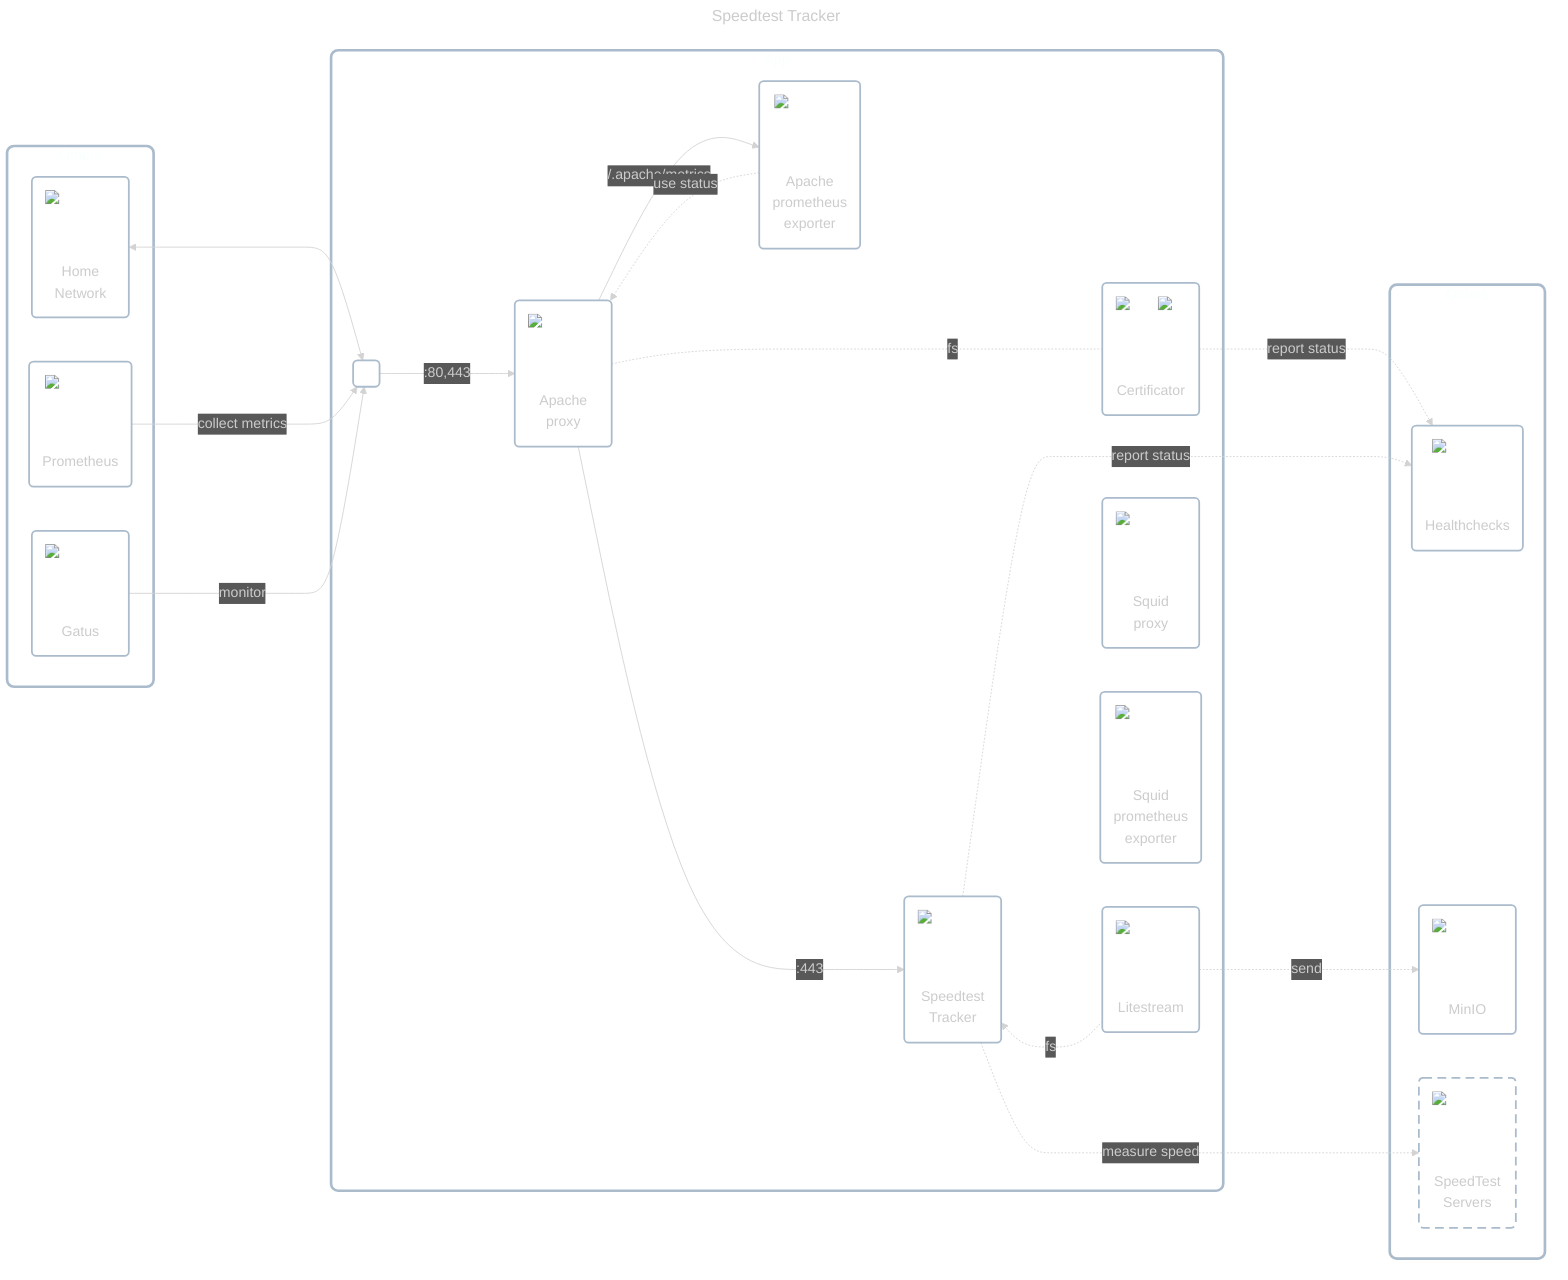 ---
title: Speedtest Tracker
config:
    theme: dark
---

flowchart LR
    classDef cluster fill:#ffffff00,stroke:#aabbccff,stroke-width:3px,rx:8px,ry:8px;
    classDef node fill:#ffffff00,stroke:#aabbccff,stroke-width:2px,rx:5px,ry:5px;
    classDef dashed_border stroke-dasharray:10 6;

    subgraph others_1["Others"]
        home_network("<div style='position:relative;width:80px;height:80px;margin:0 auto;margin-bottom:0.1em'><img src='../../../../icons/network.png' style='min-width:80px;max-width:80px' /></div>Home<br/>Network")
        prometheus("<div style='position:relative;width:80px;height:80px;margin:0 auto;margin-bottom:0.5em'><img src='../../../../icons/prometheus.png' style='min-width:80px;max-width:80px' /></div>Prometheus")
        gatus("<div style='position:relative;width:80px;height:80px;margin:0 auto;margin-bottom:0.5em'><img src='../../../../icons/gatus.png' style='min-width:80px;max-width:80px' /></div>Gatus")
    end

    subgraph app_wrapper["App"]
        inbound_interface(" ")
        apache_proxy("<div style='position:relative;width:80px;height:80px;margin:0 auto;margin-bottom:0.5em'><img src='../../../../icons/apache.png' style='min-width:80px;max-width:80px' /></div>Apache<br/>proxy")
        apache_prometheus_exporter("<div style='position:relative;width:80px;height:80px;margin:0 auto;margin-bottom:0.5em'><img src='../../../../icons/apache-prometheus-exporter.png' style='min-width:80px;max-width:80px' /></div>Apache<br/>prometheus<br/>exporter")
        certificator("<div style='position:relative;width:80px;height:80px;margin:0 auto;margin-bottom:1em'><img src='../../../../icons/cronjob.png' style='min-width:32px;max-width:32px;position:absolute;top:0;right:0' /><img src='../../../../icons/lets-encrypt.png' style='min-width:80px;max-width:80px' /></div>Certificator")
        speedtest_tracker("<div style='position:relative;width:80px;height:80px;margin:0 auto;margin-bottom:0.5em'><img src='../../../../icons/speedtest-tracker.png' style='min-width:80px;max-width:80px' /></div>Speedtest<br/>Tracker")
        db_sync("<div style='position:relative;width:80px;height:80px;margin:0 auto;margin-bottom:0.5em'><img src='../../../../icons/litestream.png' style='min-width:80px;max-width:80px' /></div>Litestream")
        squid_proxy("<div style='position:relative;width:80px;height:80px;margin:0 auto;margin-bottom:0.75em'><img src='../../../../icons/squid.jpg' style='min-width:80px;max-width:80px' /></div>Squid<br/>proxy")
        squid_prometheus_exporter("<div style='position:relative;width:80px;height:80px;margin:0 auto;margin-bottom:0.75em'><img src='../../../../icons/squid-prometheus-exporter.png' style='min-width:80px;max-width:80px' /></div>Squid<br/>prometheus<br/>exporter")

        inbound_interface --->|:80,443| apache_proxy --->|:443| speedtest_tracker
        apache_proxy -->|/.apache/metrics| apache_prometheus_exporter -.->|use status| apache_proxy
        apache_proxy -.-|fs| certificator
        speedtest_tracker ~~~ db_sync -..->|fs| speedtest_tracker
    end

    home_network <---> inbound_interface
    prometheus -->|collect metrics| inbound_interface
    gatus -->|monitor| inbound_interface

    subgraph others_2["Others"]
        healthchecks("<div style='position:relative;width:80px;height:80px;margin:0 auto;margin-bottom:0.5em'><img src='../../../../icons/healthchecks.png' style='min-width:80px;max-width:80px' /></div>Healthchecks")
        s3_database("<div style='position:relative;width:80px;height:80px;margin:0 auto;margin-bottom:0.75em'><img src='../../../../icons/minio.png' style='min-width:80px;max-width:80px' /></div>MinIO")
        cloud_server("<div style='position:relative;width:80px;height:80px;margin:0 auto;margin-bottom:0.75em'><img src='../../../../icons/cloud.png' style='min-width:80px;max-width:80px' /></div>SpeedTest<br/>Servers")
        class cloud_server dashed_border
    end

    squid_prometheus_exporter ~~~ others_2
    certificator -..->|report status| healthchecks
    db_sync -..->|send| s3_database
    speedtest_tracker -..->|measure speed| cloud_server
    speedtest_tracker -..->|report status| healthchecks